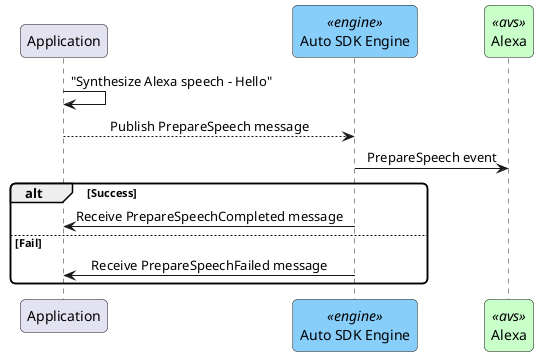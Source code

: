 @startuml

skinparam roundcorner 10
skinparam sequenceMessageAlign center
<style>
sequenceDiagram {
    .engine {
        BackgroundColor LightSkyBlue
        BorderColor CornflowerBlue
    }
    .avs {
        BackgroundColor TECHNOLOGY
        BorderColor Green
    }
}
</style>

skinparam roundcorner 10
participant Application 
participant "Auto SDK Engine" <<engine>>
participant Alexa <<avs>>

Application->Application: "Synthesize Alexa speech - Hello"

Application-->"Auto SDK Engine" : Publish PrepareSpeech message

"Auto SDK Engine" -> Alexa : PrepareSpeech event

alt Success
    "Auto SDK Engine"->Application: Receive PrepareSpeechCompleted message
else Fail
    "Auto SDK Engine"->Application: Receive PrepareSpeechFailed message
end

@enduml